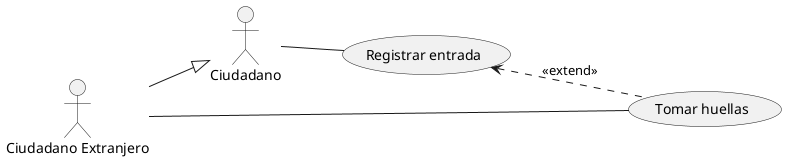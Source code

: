 @startuml
left to right direction
:Ciudadano Extranjero: as ciuext
actor Ciudadano as ciu
(Registrar entrada) as Re
(Tomar huellas) as Th

ciu -- Re
ciuext -- Th
Re <.. Th : <<extend>>
ciuext --|> ciu
@enduml